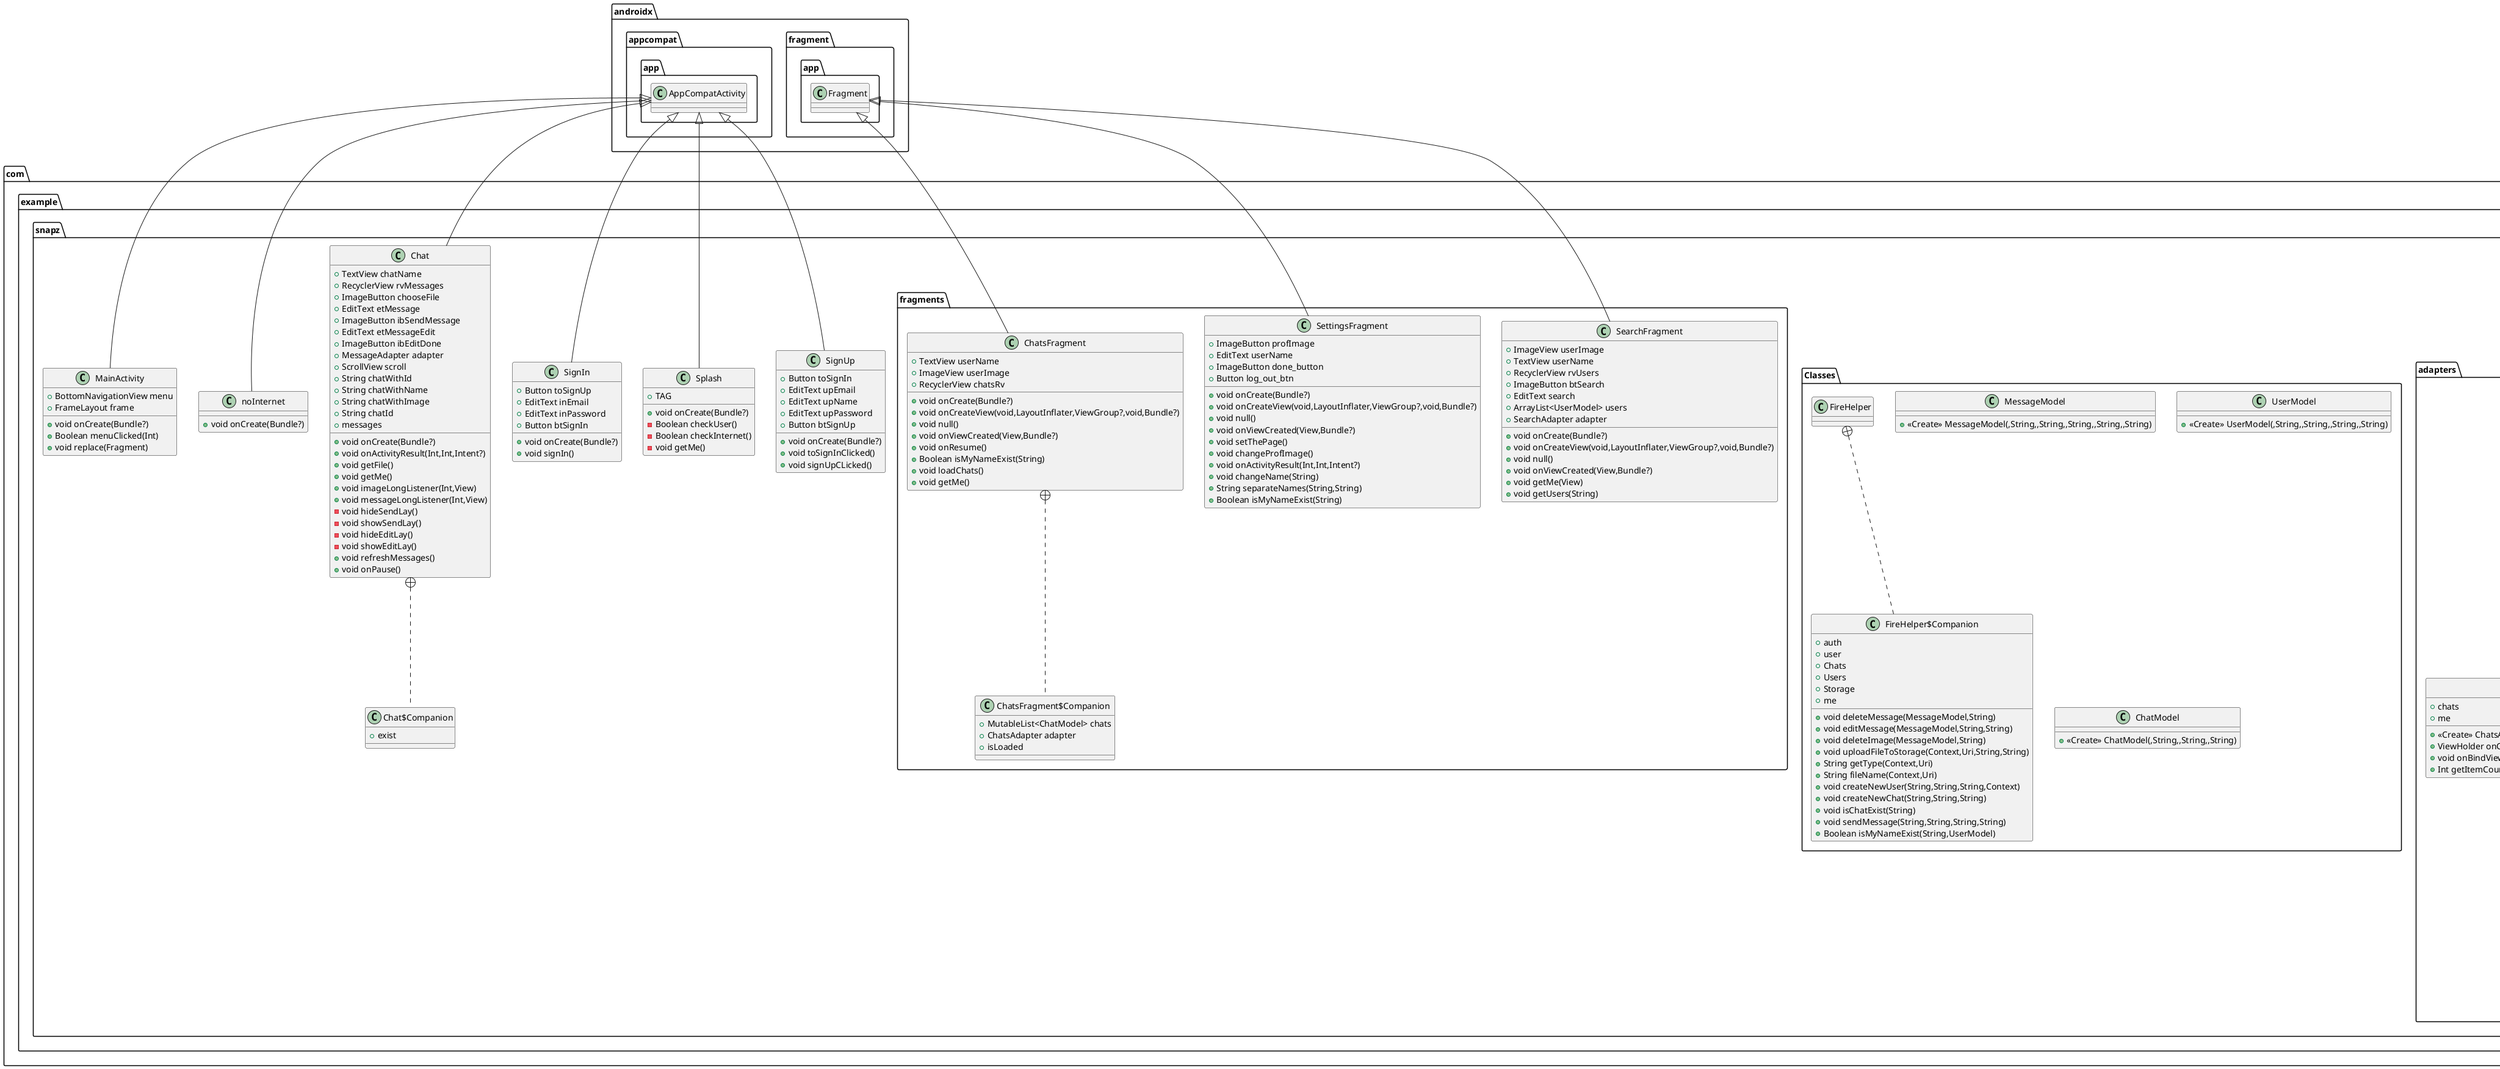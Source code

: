 @startuml
class com.example.snapz.noInternet {
+ void onCreate(Bundle?)
}

class com.example.snapz.adapters.ChatsAdapter$ViewHolder {
+ ImageView chatImage
+ TextView chatName
+ ConstraintLayout lay
+ <<Create>> ViewHolder(View)
}


class com.example.snapz.adapters.ChatsAdapter {
+  chats
+  me
+ <<Create>> ChatsAdapter(MutableList<ChatModel>,UserModel)
+ ViewHolder onCreateViewHolder(ViewGroup,Int)
+ void onBindViewHolder(ViewHolder,Int)
+ Int getItemCount()
}


interface com.example.snapz.adapters.OnLongCLickListener {
+ void onLongClickMessageLIstener(Int,View)
+ void onLognClickImageListener(Int,View)
}

class com.example.snapz.adapters.MessageAdapter$ViewHolder {
+ ConstraintLayout sent
+ TextView messageSent
+ ConstraintLayout imageSentLay
+ ImageView imageSent
+ ConstraintLayout received
+ TextView messageReceived
+ ConstraintLayout imageReceivedLay
+ ImageView imageReceived
+ <<Create>> ViewHolder(View,OnLongCLickListener)
}


class com.example.snapz.adapters.MessageAdapter {
+  messages
+ <<Create>> MessageAdapter(MutableList<MessageModel>,OnLongCLickListener)
+ ViewHolder onCreateViewHolder(ViewGroup,Int)
+ Int getItemCount()
+ void onBindViewHolder(ViewHolder,Int)
}


class com.example.snapz.adapters.SearchAdapter$ViewHolder {
+  userImage
+  userName
+ <<Create>> ViewHolder(View)
}


class com.example.snapz.adapters.SearchAdapter {
+  users
+ <<Create>> SearchAdapter(View,ArrayList<UserModel>)
+ ViewHolder onCreateViewHolder(ViewGroup,Int)
+ Int getItemCount()
+ void onBindViewHolder(ViewHolder,Int)
}


class com.example.snapz.Classes.FireHelper$Companion {
+  auth
+  user
+  Chats
+  Users
+  Storage
+  me
+ void deleteMessage(MessageModel,String)
+ void editMessage(MessageModel,String,String)
+ void deleteImage(MessageModel,String)
+ void uploadFileToStorage(Context,Uri,String,String)
+ String getType(Context,Uri)
+ String fileName(Context,Uri)
+ void createNewUser(String,String,String,Context)
+ void createNewChat(String,String,String)
+ void isChatExist(String)
+ void sendMessage(String,String,String,String)
+ Boolean isMyNameExist(String,UserModel)
}


class com.example.snapz.Classes.FireHelper {
}
class com.example.snapz.MainActivity {
+ BottomNavigationView menu
+ FrameLayout frame
+ void onCreate(Bundle?)
+ Boolean menuClicked(Int)
+ void replace(Fragment)
}


class com.example.snapz.SignUp {
+ Button toSignIn
+ EditText upEmail
+ EditText upName
+ EditText upPassword
+ Button btSignUp
+ void onCreate(Bundle?)
+ void toSignInClicked()
+ void signUpCLicked()
}


class com.example.snapz.Splash {
+  TAG
+ void onCreate(Bundle?)
- Boolean checkUser()
- Boolean checkInternet()
- void getMe()
}


class com.example.snapz.fragments.SettingsFragment {
+ ImageButton profImage
+ EditText userName
+ ImageButton done_button
+ Button log_out_btn
+ void onCreate(Bundle?)
+ void onCreateView(void,LayoutInflater,ViewGroup?,void,Bundle?)
+ void null()
+ void onViewCreated(View,Bundle?)
+ void setThePage()
+ void changeProfImage()
+ void onActivityResult(Int,Int,Intent?)
+ void changeName(String)
+ String separateNames(String,String)
+ Boolean isMyNameExist(String)
}


class com.example.snapz.SignIn {
+ Button toSignUp
+ EditText inEmail
+ EditText inPassword
+ Button btSignIn
+ void onCreate(Bundle?)
+ void signIn()
}


class com.example.snapz.Classes.MessageModel {
+ <<Create>> MessageModel(,String,,String,,String,,String,,String)
}

class com.example.snapz.fragments.ChatsFragment$Companion {
+ MutableList<ChatModel> chats
+ ChatsAdapter adapter
+  isLoaded
}

class com.example.snapz.fragments.ChatsFragment {
+ TextView userName
+ ImageView userImage
+ RecyclerView chatsRv
+ void onCreate(Bundle?)
+ void onCreateView(void,LayoutInflater,ViewGroup?,void,Bundle?)
+ void null()
+ void onViewCreated(View,Bundle?)
+ void onResume()
+ Boolean isMyNameExist(String)
+ void loadChats()
+ void getMe()
}


class com.example.snapz.Classes.UserModel {
+ <<Create>> UserModel(,String,,String,,String,,String)
}

class com.example.snapz.Classes.ChatModel {
+ <<Create>> ChatModel(,String,,String,,String)
}

class com.example.snapz.fragments.SearchFragment {
+ ImageView userImage
+ TextView userName
+ RecyclerView rvUsers
+ ImageButton btSearch
+ EditText search
+ ArrayList<UserModel> users
+ SearchAdapter adapter
+ void onCreate(Bundle?)
+ void onCreateView(void,LayoutInflater,ViewGroup?,void,Bundle?)
+ void null()
+ void onViewCreated(View,Bundle?)
+ void getMe(View)
+ void getUsers(String)
}


class com.example.snapz.Chat$Companion {
+  exist
}

class com.example.snapz.Chat {
+ TextView chatName
+ RecyclerView rvMessages
+ ImageButton chooseFile
+ EditText etMessage
+ ImageButton ibSendMessage
+ EditText etMessageEdit
+ ImageButton ibEditDone
+ MessageAdapter adapter
+ ScrollView scroll
+ String chatWithId
+ String chatWithName
+ String chatWithImage
+ String chatId
+  messages
+ void onCreate(Bundle?)
+ void onActivityResult(Int,Int,Intent?)
+ void getFile()
+ void getMe()
+ void imageLongListener(Int,View)
+ void messageLongListener(Int,View)
- void hideSendLay()
- void showSendLay()
- void hideEditLay()
- void showEditLay()
+ void refreshMessages()
+ void onPause()
}




androidx.appcompat.app.AppCompatActivity <|-- com.example.snapz.noInternet
com.example.snapz.adapters.ChatsAdapter +.. com.example.snapz.adapters.ChatsAdapter$ViewHolder
com.example.snapz.adapters.ViewHolder <|-- com.example.snapz.adapters.ChatsAdapter$ViewHolder
com.example.snapz.adapters.Adapter <|-- com.example.snapz.adapters.ChatsAdapter
com.example.snapz.adapters.MessageAdapter +.. com.example.snapz.adapters.MessageAdapter$ViewHolder
com.example.snapz.adapters.ViewHolder <|-- com.example.snapz.adapters.MessageAdapter$ViewHolder
com.example.snapz.adapters.Adapter <|-- com.example.snapz.adapters.MessageAdapter
com.example.snapz.adapters.SearchAdapter +.. com.example.snapz.adapters.SearchAdapter$ViewHolder
com.example.snapz.adapters.ViewHolder <|-- com.example.snapz.adapters.SearchAdapter$ViewHolder
com.example.snapz.adapters.Adapter <|-- com.example.snapz.adapters.SearchAdapter
com.example.snapz.Classes.FireHelper +.. com.example.snapz.Classes.FireHelper$Companion
androidx.appcompat.app.AppCompatActivity <|-- com.example.snapz.MainActivity
androidx.appcompat.app.AppCompatActivity <|-- com.example.snapz.SignUp
androidx.appcompat.app.AppCompatActivity <|-- com.example.snapz.Splash
androidx.fragment.app.Fragment <|-- com.example.snapz.fragments.SettingsFragment
androidx.appcompat.app.AppCompatActivity <|-- com.example.snapz.SignIn
com.example.snapz.fragments.ChatsFragment +.. com.example.snapz.fragments.ChatsFragment$Companion
androidx.fragment.app.Fragment <|-- com.example.snapz.fragments.ChatsFragment
androidx.fragment.app.Fragment <|-- com.example.snapz.fragments.SearchFragment
com.example.snapz.Chat +.. com.example.snapz.Chat$Companion
androidx.appcompat.app.AppCompatActivity <|-- com.example.snapz.Chat
@enduml